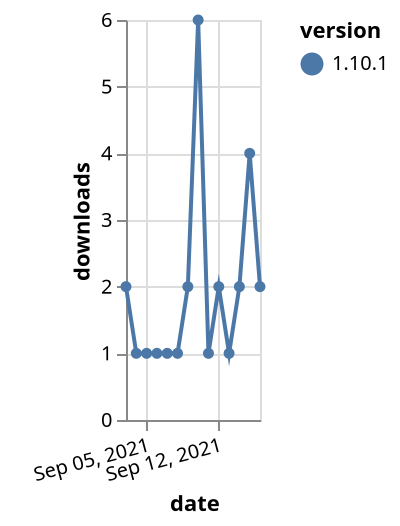 {"$schema": "https://vega.github.io/schema/vega-lite/v5.json", "description": "A simple bar chart with embedded data.", "data": {"values": [{"date": "2021-09-03", "total": 554, "delta": 2, "version": "1.10.1"}, {"date": "2021-09-04", "total": 555, "delta": 1, "version": "1.10.1"}, {"date": "2021-09-05", "total": 556, "delta": 1, "version": "1.10.1"}, {"date": "2021-09-06", "total": 557, "delta": 1, "version": "1.10.1"}, {"date": "2021-09-07", "total": 558, "delta": 1, "version": "1.10.1"}, {"date": "2021-09-08", "total": 559, "delta": 1, "version": "1.10.1"}, {"date": "2021-09-09", "total": 561, "delta": 2, "version": "1.10.1"}, {"date": "2021-09-10", "total": 567, "delta": 6, "version": "1.10.1"}, {"date": "2021-09-11", "total": 568, "delta": 1, "version": "1.10.1"}, {"date": "2021-09-12", "total": 570, "delta": 2, "version": "1.10.1"}, {"date": "2021-09-13", "total": 571, "delta": 1, "version": "1.10.1"}, {"date": "2021-09-14", "total": 573, "delta": 2, "version": "1.10.1"}, {"date": "2021-09-15", "total": 577, "delta": 4, "version": "1.10.1"}, {"date": "2021-09-16", "total": 579, "delta": 2, "version": "1.10.1"}]}, "width": "container", "mark": {"type": "line", "point": {"filled": true}}, "encoding": {"x": {"field": "date", "type": "temporal", "timeUnit": "yearmonthdate", "title": "date", "axis": {"labelAngle": -15}}, "y": {"field": "delta", "type": "quantitative", "title": "downloads"}, "color": {"field": "version", "type": "nominal"}, "tooltip": {"field": "delta"}}}